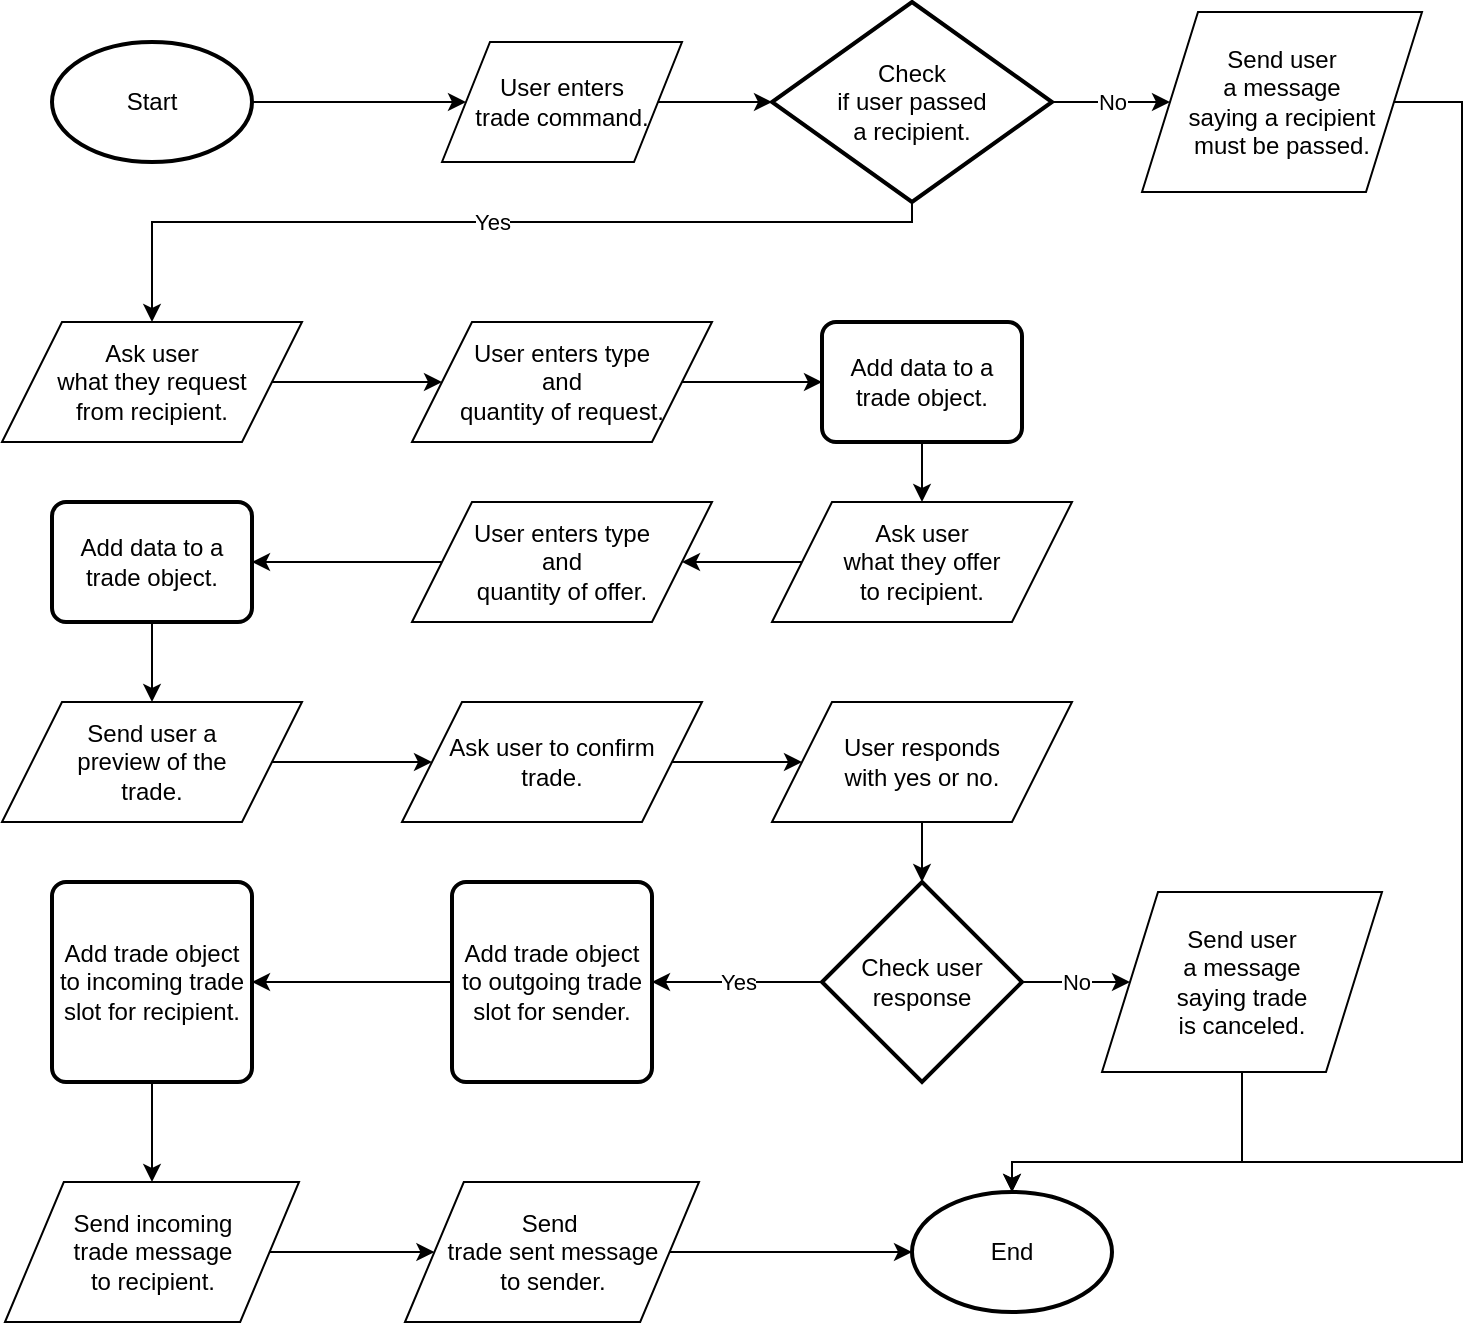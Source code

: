 <mxfile version="10.6.2" type="device"><diagram id="Fkf6rP9ypsFSSTQn3COo" name="Page-1"><mxGraphModel dx="1393" dy="794" grid="1" gridSize="10" guides="1" tooltips="1" connect="1" arrows="1" fold="1" page="1" pageScale="1" pageWidth="850" pageHeight="1100" math="0" shadow="0"><root><mxCell id="0"/><mxCell id="1" parent="0"/><mxCell id="uA-0ZF_Ek7JSfBuzw15c-12" value="" style="edgeStyle=orthogonalEdgeStyle;rounded=0;orthogonalLoop=1;jettySize=auto;html=1;" edge="1" parent="1" source="uA-0ZF_Ek7JSfBuzw15c-2" target="uA-0ZF_Ek7JSfBuzw15c-8"><mxGeometry relative="1" as="geometry"/></mxCell><mxCell id="uA-0ZF_Ek7JSfBuzw15c-2" value="Start" style="strokeWidth=2;html=1;shape=mxgraph.flowchart.start_1;whiteSpace=wrap;" vertex="1" parent="1"><mxGeometry x="145" y="290" width="100" height="60" as="geometry"/></mxCell><mxCell id="uA-0ZF_Ek7JSfBuzw15c-13" value="" style="edgeStyle=orthogonalEdgeStyle;rounded=0;orthogonalLoop=1;jettySize=auto;html=1;" edge="1" parent="1" source="uA-0ZF_Ek7JSfBuzw15c-8" target="uA-0ZF_Ek7JSfBuzw15c-11"><mxGeometry relative="1" as="geometry"/></mxCell><mxCell id="uA-0ZF_Ek7JSfBuzw15c-8" value="User enters &lt;br&gt;trade command.&lt;br&gt;" style="shape=parallelogram;perimeter=parallelogramPerimeter;whiteSpace=wrap;html=1;" vertex="1" parent="1"><mxGeometry x="340" y="290" width="120" height="60" as="geometry"/></mxCell><mxCell id="uA-0ZF_Ek7JSfBuzw15c-19" value="No&lt;br&gt;" style="edgeStyle=orthogonalEdgeStyle;rounded=0;orthogonalLoop=1;jettySize=auto;html=1;entryX=0;entryY=0.5;entryDx=0;entryDy=0;" edge="1" parent="1" source="uA-0ZF_Ek7JSfBuzw15c-11" target="uA-0ZF_Ek7JSfBuzw15c-23"><mxGeometry relative="1" as="geometry"><mxPoint x="550" y="320" as="targetPoint"/></mxGeometry></mxCell><mxCell id="uA-0ZF_Ek7JSfBuzw15c-21" value="Yes&lt;br&gt;" style="edgeStyle=orthogonalEdgeStyle;rounded=0;orthogonalLoop=1;jettySize=auto;html=1;entryX=0.5;entryY=0;entryDx=0;entryDy=0;" edge="1" parent="1" source="uA-0ZF_Ek7JSfBuzw15c-11" target="uA-0ZF_Ek7JSfBuzw15c-24"><mxGeometry relative="1" as="geometry"><mxPoint x="400" y="430" as="targetPoint"/><Array as="points"><mxPoint x="575" y="380"/><mxPoint x="195" y="380"/></Array></mxGeometry></mxCell><mxCell id="uA-0ZF_Ek7JSfBuzw15c-11" value="Check &lt;br&gt;if user passed&lt;br&gt;a recipient." style="strokeWidth=2;html=1;shape=mxgraph.flowchart.decision;whiteSpace=wrap;" vertex="1" parent="1"><mxGeometry x="505" y="270" width="140" height="100" as="geometry"/></mxCell><mxCell id="uA-0ZF_Ek7JSfBuzw15c-50" value="" style="edgeStyle=orthogonalEdgeStyle;rounded=0;orthogonalLoop=1;jettySize=auto;html=1;entryX=0.5;entryY=0;entryDx=0;entryDy=0;entryPerimeter=0;" edge="1" parent="1" source="uA-0ZF_Ek7JSfBuzw15c-23" target="uA-0ZF_Ek7JSfBuzw15c-53"><mxGeometry relative="1" as="geometry"><mxPoint x="924" y="320" as="targetPoint"/><Array as="points"><mxPoint x="850" y="320"/><mxPoint x="850" y="850"/><mxPoint x="625" y="850"/></Array></mxGeometry></mxCell><mxCell id="uA-0ZF_Ek7JSfBuzw15c-23" value="&lt;span&gt;Send user &lt;br&gt;a message &lt;br&gt;saying&amp;nbsp;&lt;/span&gt;&lt;span&gt;a recipient &lt;br&gt;must be passed.&lt;/span&gt;" style="shape=parallelogram;perimeter=parallelogramPerimeter;whiteSpace=wrap;html=1;" vertex="1" parent="1"><mxGeometry x="690" y="275" width="140" height="90" as="geometry"/></mxCell><mxCell id="uA-0ZF_Ek7JSfBuzw15c-26" value="" style="edgeStyle=orthogonalEdgeStyle;rounded=0;orthogonalLoop=1;jettySize=auto;html=1;" edge="1" parent="1" source="uA-0ZF_Ek7JSfBuzw15c-24" target="uA-0ZF_Ek7JSfBuzw15c-25"><mxGeometry relative="1" as="geometry"/></mxCell><mxCell id="uA-0ZF_Ek7JSfBuzw15c-24" value="Ask user &lt;br&gt;what they request &lt;br&gt;from recipient." style="shape=parallelogram;perimeter=parallelogramPerimeter;whiteSpace=wrap;html=1;" vertex="1" parent="1"><mxGeometry x="120" y="430" width="150" height="60" as="geometry"/></mxCell><mxCell id="uA-0ZF_Ek7JSfBuzw15c-28" value="" style="edgeStyle=orthogonalEdgeStyle;rounded=0;orthogonalLoop=1;jettySize=auto;html=1;" edge="1" parent="1" source="uA-0ZF_Ek7JSfBuzw15c-25" target="uA-0ZF_Ek7JSfBuzw15c-27"><mxGeometry relative="1" as="geometry"/></mxCell><mxCell id="uA-0ZF_Ek7JSfBuzw15c-25" value="User enters type &lt;br&gt;and &lt;br&gt;quantity of request." style="shape=parallelogram;perimeter=parallelogramPerimeter;whiteSpace=wrap;html=1;" vertex="1" parent="1"><mxGeometry x="325" y="430" width="150" height="60" as="geometry"/></mxCell><mxCell id="uA-0ZF_Ek7JSfBuzw15c-30" value="" style="edgeStyle=orthogonalEdgeStyle;rounded=0;orthogonalLoop=1;jettySize=auto;html=1;" edge="1" parent="1" source="uA-0ZF_Ek7JSfBuzw15c-27" target="uA-0ZF_Ek7JSfBuzw15c-29"><mxGeometry relative="1" as="geometry"/></mxCell><mxCell id="uA-0ZF_Ek7JSfBuzw15c-27" value="Add data to a trade object." style="rounded=1;whiteSpace=wrap;html=1;absoluteArcSize=1;arcSize=14;strokeWidth=2;" vertex="1" parent="1"><mxGeometry x="530" y="430" width="100" height="60" as="geometry"/></mxCell><mxCell id="uA-0ZF_Ek7JSfBuzw15c-32" value="" style="edgeStyle=orthogonalEdgeStyle;rounded=0;orthogonalLoop=1;jettySize=auto;html=1;" edge="1" parent="1" source="uA-0ZF_Ek7JSfBuzw15c-29" target="uA-0ZF_Ek7JSfBuzw15c-31"><mxGeometry relative="1" as="geometry"/></mxCell><mxCell id="uA-0ZF_Ek7JSfBuzw15c-29" value="Ask user &lt;br&gt;what they offer&lt;br&gt;to recipient." style="shape=parallelogram;perimeter=parallelogramPerimeter;whiteSpace=wrap;html=1;" vertex="1" parent="1"><mxGeometry x="505" y="520" width="150" height="60" as="geometry"/></mxCell><mxCell id="uA-0ZF_Ek7JSfBuzw15c-34" value="" style="edgeStyle=orthogonalEdgeStyle;rounded=0;orthogonalLoop=1;jettySize=auto;html=1;" edge="1" parent="1" source="uA-0ZF_Ek7JSfBuzw15c-31" target="uA-0ZF_Ek7JSfBuzw15c-33"><mxGeometry relative="1" as="geometry"/></mxCell><mxCell id="uA-0ZF_Ek7JSfBuzw15c-31" value="User enters type &lt;br&gt;and &lt;br&gt;quantity of offer." style="shape=parallelogram;perimeter=parallelogramPerimeter;whiteSpace=wrap;html=1;" vertex="1" parent="1"><mxGeometry x="325" y="520" width="150" height="60" as="geometry"/></mxCell><mxCell id="uA-0ZF_Ek7JSfBuzw15c-38" value="" style="edgeStyle=orthogonalEdgeStyle;rounded=0;orthogonalLoop=1;jettySize=auto;html=1;" edge="1" parent="1" source="uA-0ZF_Ek7JSfBuzw15c-33" target="uA-0ZF_Ek7JSfBuzw15c-35"><mxGeometry relative="1" as="geometry"/></mxCell><mxCell id="uA-0ZF_Ek7JSfBuzw15c-33" value="Add data to a trade object." style="rounded=1;whiteSpace=wrap;html=1;absoluteArcSize=1;arcSize=14;strokeWidth=2;" vertex="1" parent="1"><mxGeometry x="145" y="520" width="100" height="60" as="geometry"/></mxCell><mxCell id="uA-0ZF_Ek7JSfBuzw15c-37" value="" style="edgeStyle=orthogonalEdgeStyle;rounded=0;orthogonalLoop=1;jettySize=auto;html=1;" edge="1" parent="1" source="uA-0ZF_Ek7JSfBuzw15c-35" target="uA-0ZF_Ek7JSfBuzw15c-36"><mxGeometry relative="1" as="geometry"/></mxCell><mxCell id="uA-0ZF_Ek7JSfBuzw15c-35" value="Send user a&lt;br&gt;preview of the&lt;br&gt;trade." style="shape=parallelogram;perimeter=parallelogramPerimeter;whiteSpace=wrap;html=1;" vertex="1" parent="1"><mxGeometry x="120" y="620" width="150" height="60" as="geometry"/></mxCell><mxCell id="uA-0ZF_Ek7JSfBuzw15c-40" value="" style="edgeStyle=orthogonalEdgeStyle;rounded=0;orthogonalLoop=1;jettySize=auto;html=1;" edge="1" parent="1" source="uA-0ZF_Ek7JSfBuzw15c-36" target="uA-0ZF_Ek7JSfBuzw15c-39"><mxGeometry relative="1" as="geometry"/></mxCell><mxCell id="uA-0ZF_Ek7JSfBuzw15c-36" value="Ask user to confirm&lt;br&gt;trade.&lt;br&gt;" style="shape=parallelogram;perimeter=parallelogramPerimeter;whiteSpace=wrap;html=1;" vertex="1" parent="1"><mxGeometry x="320" y="620" width="150" height="60" as="geometry"/></mxCell><mxCell id="uA-0ZF_Ek7JSfBuzw15c-42" value="" style="edgeStyle=orthogonalEdgeStyle;rounded=0;orthogonalLoop=1;jettySize=auto;html=1;" edge="1" parent="1" source="uA-0ZF_Ek7JSfBuzw15c-39" target="uA-0ZF_Ek7JSfBuzw15c-41"><mxGeometry relative="1" as="geometry"/></mxCell><mxCell id="uA-0ZF_Ek7JSfBuzw15c-39" value="User responds &lt;br&gt;with yes or no.&lt;br&gt;" style="shape=parallelogram;perimeter=parallelogramPerimeter;whiteSpace=wrap;html=1;" vertex="1" parent="1"><mxGeometry x="505" y="620" width="150" height="60" as="geometry"/></mxCell><mxCell id="uA-0ZF_Ek7JSfBuzw15c-44" value="Yes" style="edgeStyle=orthogonalEdgeStyle;rounded=0;orthogonalLoop=1;jettySize=auto;html=1;" edge="1" parent="1" source="uA-0ZF_Ek7JSfBuzw15c-41" target="uA-0ZF_Ek7JSfBuzw15c-43"><mxGeometry relative="1" as="geometry"/></mxCell><mxCell id="uA-0ZF_Ek7JSfBuzw15c-52" value="No" style="edgeStyle=orthogonalEdgeStyle;rounded=0;orthogonalLoop=1;jettySize=auto;html=1;" edge="1" parent="1" source="uA-0ZF_Ek7JSfBuzw15c-41" target="uA-0ZF_Ek7JSfBuzw15c-51"><mxGeometry relative="1" as="geometry"/></mxCell><mxCell id="uA-0ZF_Ek7JSfBuzw15c-41" value="Check user response" style="strokeWidth=2;html=1;shape=mxgraph.flowchart.decision;whiteSpace=wrap;" vertex="1" parent="1"><mxGeometry x="530" y="710" width="100" height="100" as="geometry"/></mxCell><mxCell id="uA-0ZF_Ek7JSfBuzw15c-48" value="" style="edgeStyle=orthogonalEdgeStyle;rounded=0;orthogonalLoop=1;jettySize=auto;html=1;" edge="1" parent="1" source="uA-0ZF_Ek7JSfBuzw15c-43" target="uA-0ZF_Ek7JSfBuzw15c-47"><mxGeometry relative="1" as="geometry"/></mxCell><mxCell id="uA-0ZF_Ek7JSfBuzw15c-43" value="Add trade object to outgoing trade slot for sender." style="rounded=1;whiteSpace=wrap;html=1;absoluteArcSize=1;arcSize=14;strokeWidth=2;" vertex="1" parent="1"><mxGeometry x="345" y="710" width="100" height="100" as="geometry"/></mxCell><mxCell id="uA-0ZF_Ek7JSfBuzw15c-57" value="" style="edgeStyle=orthogonalEdgeStyle;rounded=0;orthogonalLoop=1;jettySize=auto;html=1;" edge="1" parent="1" source="uA-0ZF_Ek7JSfBuzw15c-47" target="uA-0ZF_Ek7JSfBuzw15c-56"><mxGeometry relative="1" as="geometry"/></mxCell><mxCell id="uA-0ZF_Ek7JSfBuzw15c-47" value="&lt;span&gt;Add trade object to incoming trade slot for recipient.&lt;/span&gt;" style="rounded=1;whiteSpace=wrap;html=1;absoluteArcSize=1;arcSize=14;strokeWidth=2;" vertex="1" parent="1"><mxGeometry x="145" y="710" width="100" height="100" as="geometry"/></mxCell><mxCell id="uA-0ZF_Ek7JSfBuzw15c-55" value="" style="edgeStyle=orthogonalEdgeStyle;rounded=0;orthogonalLoop=1;jettySize=auto;html=1;" edge="1" parent="1" source="uA-0ZF_Ek7JSfBuzw15c-51" target="uA-0ZF_Ek7JSfBuzw15c-53"><mxGeometry relative="1" as="geometry"><mxPoint x="904" y="760" as="targetPoint"/><Array as="points"><mxPoint x="740" y="850"/><mxPoint x="625" y="850"/></Array></mxGeometry></mxCell><mxCell id="uA-0ZF_Ek7JSfBuzw15c-51" value="&lt;span&gt;Send user &lt;br&gt;a message &lt;br&gt;saying trade &lt;br&gt;is canceled&lt;/span&gt;&lt;span&gt;.&lt;/span&gt;" style="shape=parallelogram;perimeter=parallelogramPerimeter;whiteSpace=wrap;html=1;" vertex="1" parent="1"><mxGeometry x="670" y="715" width="140" height="90" as="geometry"/></mxCell><mxCell id="uA-0ZF_Ek7JSfBuzw15c-53" value="End&lt;br&gt;" style="strokeWidth=2;html=1;shape=mxgraph.flowchart.start_1;whiteSpace=wrap;" vertex="1" parent="1"><mxGeometry x="575" y="865" width="100" height="60" as="geometry"/></mxCell><mxCell id="uA-0ZF_Ek7JSfBuzw15c-59" value="" style="edgeStyle=orthogonalEdgeStyle;rounded=0;orthogonalLoop=1;jettySize=auto;html=1;" edge="1" parent="1" source="uA-0ZF_Ek7JSfBuzw15c-56" target="uA-0ZF_Ek7JSfBuzw15c-58"><mxGeometry relative="1" as="geometry"/></mxCell><mxCell id="uA-0ZF_Ek7JSfBuzw15c-56" value="Send incoming &lt;br&gt;trade message &lt;br&gt;to recipient." style="shape=parallelogram;perimeter=parallelogramPerimeter;whiteSpace=wrap;html=1;" vertex="1" parent="1"><mxGeometry x="121.5" y="860" width="147" height="70" as="geometry"/></mxCell><mxCell id="uA-0ZF_Ek7JSfBuzw15c-61" style="edgeStyle=orthogonalEdgeStyle;rounded=0;orthogonalLoop=1;jettySize=auto;html=1;entryX=0;entryY=0.5;entryDx=0;entryDy=0;entryPerimeter=0;" edge="1" parent="1" source="uA-0ZF_Ek7JSfBuzw15c-58" target="uA-0ZF_Ek7JSfBuzw15c-53"><mxGeometry relative="1" as="geometry"/></mxCell><mxCell id="uA-0ZF_Ek7JSfBuzw15c-58" value="Send&amp;nbsp;&lt;br&gt;trade sent message&lt;br&gt;to sender." style="shape=parallelogram;perimeter=parallelogramPerimeter;whiteSpace=wrap;html=1;" vertex="1" parent="1"><mxGeometry x="321.5" y="860" width="147" height="70" as="geometry"/></mxCell></root></mxGraphModel></diagram></mxfile>